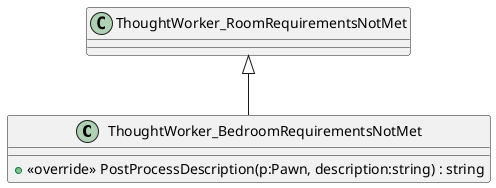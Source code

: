 @startuml
class ThoughtWorker_BedroomRequirementsNotMet {
    + <<override>> PostProcessDescription(p:Pawn, description:string) : string
}
ThoughtWorker_RoomRequirementsNotMet <|-- ThoughtWorker_BedroomRequirementsNotMet
@enduml

